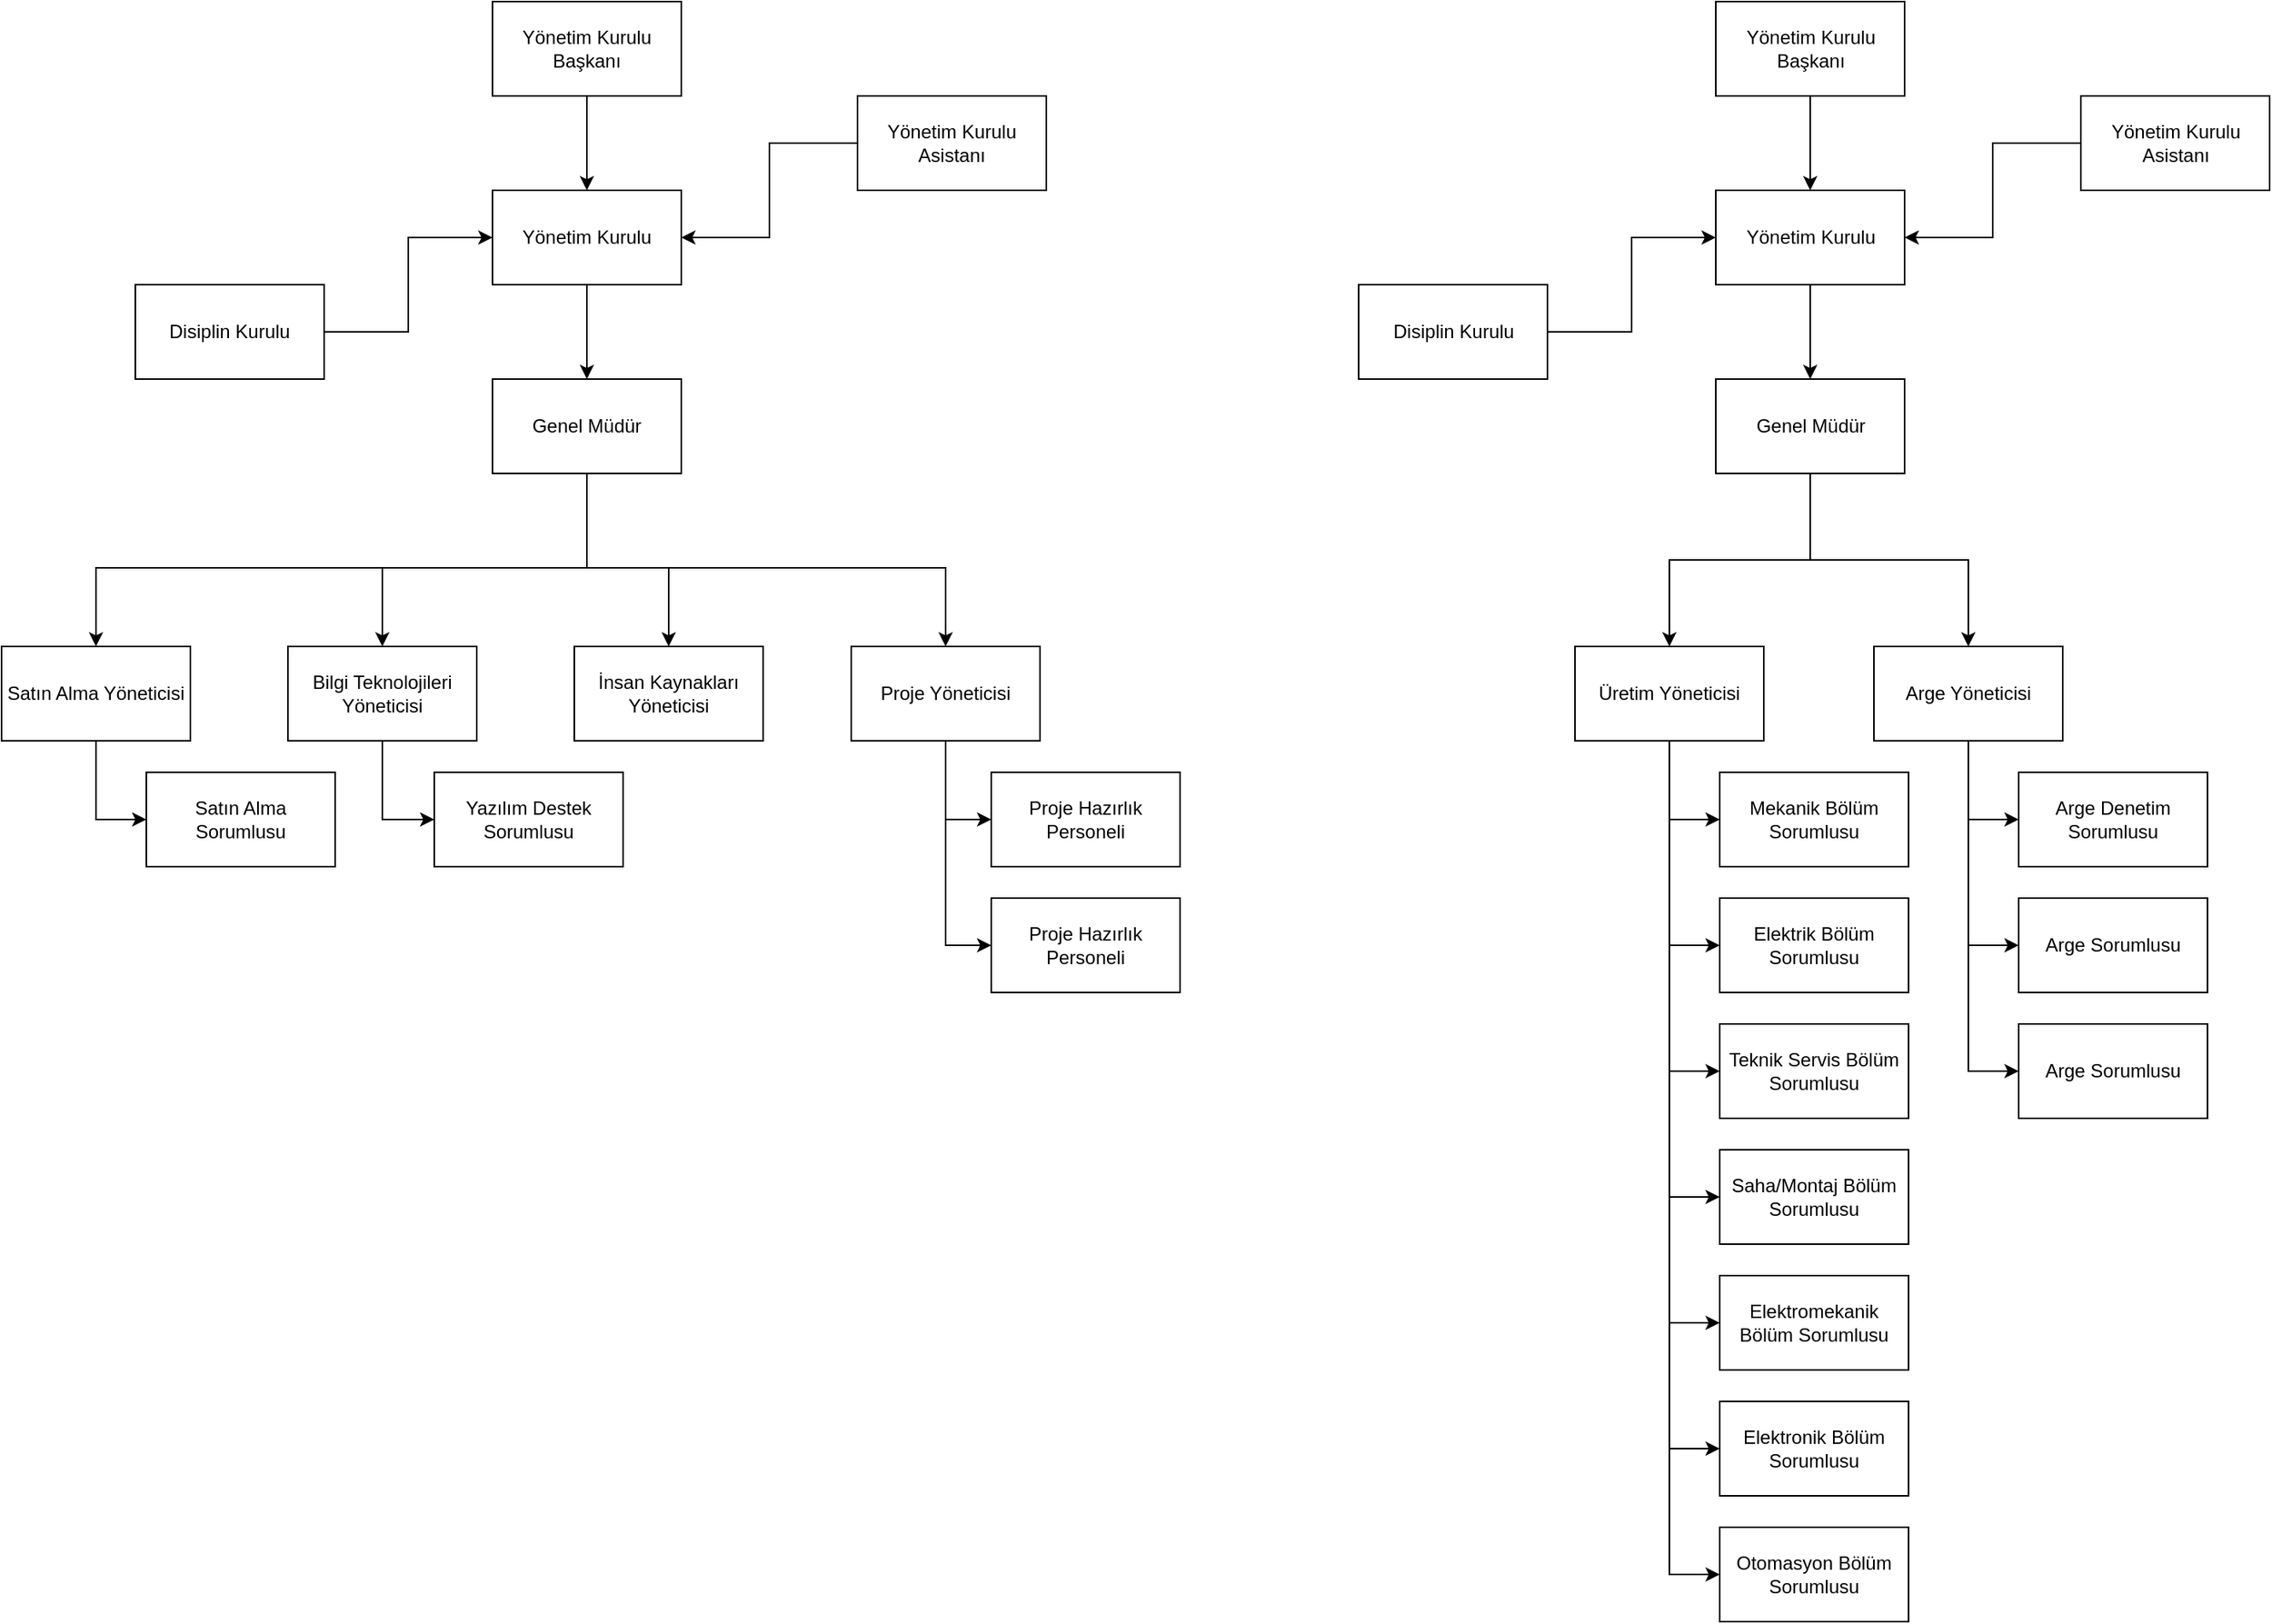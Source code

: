 <mxfile version="22.1.5" type="github">
  <diagram name="Page-1" id="5EyHI82ux-X1Fnsuormb">
    <mxGraphModel dx="2563" dy="1226" grid="1" gridSize="10" guides="1" tooltips="1" connect="1" arrows="1" fold="1" page="1" pageScale="1" pageWidth="827" pageHeight="1169" math="0" shadow="0">
      <root>
        <mxCell id="0" />
        <mxCell id="1" parent="0" />
        <mxCell id="kqMLvW4fEz_p5QoRH0F6-10" style="edgeStyle=orthogonalEdgeStyle;rounded=0;orthogonalLoop=1;jettySize=auto;html=1;" edge="1" parent="1" source="kqMLvW4fEz_p5QoRH0F6-1" target="kqMLvW4fEz_p5QoRH0F6-2">
          <mxGeometry relative="1" as="geometry" />
        </mxCell>
        <mxCell id="kqMLvW4fEz_p5QoRH0F6-1" value="Yönetim Kurulu Başkanı" style="rounded=0;whiteSpace=wrap;html=1;" vertex="1" parent="1">
          <mxGeometry x="351" y="30" width="120" height="60" as="geometry" />
        </mxCell>
        <mxCell id="kqMLvW4fEz_p5QoRH0F6-9" style="edgeStyle=orthogonalEdgeStyle;rounded=0;orthogonalLoop=1;jettySize=auto;html=1;" edge="1" parent="1" source="kqMLvW4fEz_p5QoRH0F6-2" target="kqMLvW4fEz_p5QoRH0F6-5">
          <mxGeometry relative="1" as="geometry" />
        </mxCell>
        <mxCell id="kqMLvW4fEz_p5QoRH0F6-2" value="Yönetim Kurulu" style="rounded=0;whiteSpace=wrap;html=1;" vertex="1" parent="1">
          <mxGeometry x="351" y="150" width="120" height="60" as="geometry" />
        </mxCell>
        <mxCell id="kqMLvW4fEz_p5QoRH0F6-7" style="edgeStyle=orthogonalEdgeStyle;rounded=0;orthogonalLoop=1;jettySize=auto;html=1;entryX=0;entryY=0.5;entryDx=0;entryDy=0;" edge="1" parent="1" source="kqMLvW4fEz_p5QoRH0F6-3" target="kqMLvW4fEz_p5QoRH0F6-2">
          <mxGeometry relative="1" as="geometry" />
        </mxCell>
        <mxCell id="kqMLvW4fEz_p5QoRH0F6-3" value="Disiplin Kurulu" style="rounded=0;whiteSpace=wrap;html=1;" vertex="1" parent="1">
          <mxGeometry x="124" y="210" width="120" height="60" as="geometry" />
        </mxCell>
        <mxCell id="kqMLvW4fEz_p5QoRH0F6-8" style="edgeStyle=orthogonalEdgeStyle;rounded=0;orthogonalLoop=1;jettySize=auto;html=1;entryX=1;entryY=0.5;entryDx=0;entryDy=0;" edge="1" parent="1" source="kqMLvW4fEz_p5QoRH0F6-4" target="kqMLvW4fEz_p5QoRH0F6-2">
          <mxGeometry relative="1" as="geometry" />
        </mxCell>
        <mxCell id="kqMLvW4fEz_p5QoRH0F6-4" value="Yönetim Kurulu Asistanı" style="rounded=0;whiteSpace=wrap;html=1;" vertex="1" parent="1">
          <mxGeometry x="583" y="90" width="120" height="60" as="geometry" />
        </mxCell>
        <mxCell id="kqMLvW4fEz_p5QoRH0F6-54" style="edgeStyle=orthogonalEdgeStyle;rounded=0;orthogonalLoop=1;jettySize=auto;html=1;entryX=0.5;entryY=0;entryDx=0;entryDy=0;" edge="1" parent="1" source="kqMLvW4fEz_p5QoRH0F6-5" target="kqMLvW4fEz_p5QoRH0F6-16">
          <mxGeometry relative="1" as="geometry">
            <Array as="points">
              <mxPoint x="411" y="390" />
              <mxPoint x="463" y="390" />
            </Array>
          </mxGeometry>
        </mxCell>
        <mxCell id="kqMLvW4fEz_p5QoRH0F6-56" style="edgeStyle=orthogonalEdgeStyle;rounded=0;orthogonalLoop=1;jettySize=auto;html=1;entryX=0.5;entryY=0;entryDx=0;entryDy=0;" edge="1" parent="1" source="kqMLvW4fEz_p5QoRH0F6-5" target="kqMLvW4fEz_p5QoRH0F6-11">
          <mxGeometry relative="1" as="geometry">
            <Array as="points">
              <mxPoint x="411" y="390" />
              <mxPoint x="281" y="390" />
            </Array>
          </mxGeometry>
        </mxCell>
        <mxCell id="kqMLvW4fEz_p5QoRH0F6-57" style="edgeStyle=orthogonalEdgeStyle;rounded=0;orthogonalLoop=1;jettySize=auto;html=1;entryX=0.5;entryY=0;entryDx=0;entryDy=0;" edge="1" parent="1" source="kqMLvW4fEz_p5QoRH0F6-5" target="kqMLvW4fEz_p5QoRH0F6-15">
          <mxGeometry relative="1" as="geometry">
            <Array as="points">
              <mxPoint x="411" y="390" />
              <mxPoint x="99" y="390" />
            </Array>
          </mxGeometry>
        </mxCell>
        <mxCell id="kqMLvW4fEz_p5QoRH0F6-58" style="edgeStyle=orthogonalEdgeStyle;rounded=0;orthogonalLoop=1;jettySize=auto;html=1;entryX=0.5;entryY=0;entryDx=0;entryDy=0;" edge="1" parent="1" source="kqMLvW4fEz_p5QoRH0F6-5" target="kqMLvW4fEz_p5QoRH0F6-13">
          <mxGeometry relative="1" as="geometry">
            <Array as="points">
              <mxPoint x="411" y="390" />
              <mxPoint x="639" y="390" />
            </Array>
          </mxGeometry>
        </mxCell>
        <mxCell id="kqMLvW4fEz_p5QoRH0F6-5" value="Genel Müdür" style="rounded=0;whiteSpace=wrap;html=1;" vertex="1" parent="1">
          <mxGeometry x="351" y="270" width="120" height="60" as="geometry" />
        </mxCell>
        <mxCell id="kqMLvW4fEz_p5QoRH0F6-49" style="edgeStyle=orthogonalEdgeStyle;rounded=0;orthogonalLoop=1;jettySize=auto;html=1;entryX=0;entryY=0.5;entryDx=0;entryDy=0;" edge="1" parent="1" source="kqMLvW4fEz_p5QoRH0F6-11" target="kqMLvW4fEz_p5QoRH0F6-47">
          <mxGeometry relative="1" as="geometry" />
        </mxCell>
        <mxCell id="kqMLvW4fEz_p5QoRH0F6-11" value="Bilgi Teknolojileri Yöneticisi" style="rounded=0;whiteSpace=wrap;html=1;" vertex="1" parent="1">
          <mxGeometry x="221" y="440" width="120" height="60" as="geometry" />
        </mxCell>
        <mxCell id="kqMLvW4fEz_p5QoRH0F6-28" style="edgeStyle=orthogonalEdgeStyle;rounded=0;orthogonalLoop=1;jettySize=auto;html=1;entryX=0;entryY=0.5;entryDx=0;entryDy=0;" edge="1" parent="1" source="kqMLvW4fEz_p5QoRH0F6-12" target="kqMLvW4fEz_p5QoRH0F6-24">
          <mxGeometry relative="1" as="geometry" />
        </mxCell>
        <mxCell id="kqMLvW4fEz_p5QoRH0F6-29" style="edgeStyle=orthogonalEdgeStyle;rounded=0;orthogonalLoop=1;jettySize=auto;html=1;entryX=0;entryY=0.5;entryDx=0;entryDy=0;" edge="1" parent="1" source="kqMLvW4fEz_p5QoRH0F6-12" target="kqMLvW4fEz_p5QoRH0F6-25">
          <mxGeometry relative="1" as="geometry" />
        </mxCell>
        <mxCell id="kqMLvW4fEz_p5QoRH0F6-30" style="edgeStyle=orthogonalEdgeStyle;rounded=0;orthogonalLoop=1;jettySize=auto;html=1;entryX=0;entryY=0.5;entryDx=0;entryDy=0;" edge="1" parent="1" source="kqMLvW4fEz_p5QoRH0F6-12" target="kqMLvW4fEz_p5QoRH0F6-26">
          <mxGeometry relative="1" as="geometry" />
        </mxCell>
        <mxCell id="kqMLvW4fEz_p5QoRH0F6-12" value="Arge Yöneticisi" style="rounded=0;whiteSpace=wrap;html=1;" vertex="1" parent="1">
          <mxGeometry x="1229" y="440" width="120" height="60" as="geometry" />
        </mxCell>
        <mxCell id="kqMLvW4fEz_p5QoRH0F6-51" style="edgeStyle=orthogonalEdgeStyle;rounded=0;orthogonalLoop=1;jettySize=auto;html=1;entryX=0;entryY=0.5;entryDx=0;entryDy=0;" edge="1" parent="1" source="kqMLvW4fEz_p5QoRH0F6-13" target="kqMLvW4fEz_p5QoRH0F6-50">
          <mxGeometry relative="1" as="geometry" />
        </mxCell>
        <mxCell id="kqMLvW4fEz_p5QoRH0F6-53" style="edgeStyle=orthogonalEdgeStyle;rounded=0;orthogonalLoop=1;jettySize=auto;html=1;entryX=0;entryY=0.5;entryDx=0;entryDy=0;" edge="1" parent="1" source="kqMLvW4fEz_p5QoRH0F6-13" target="kqMLvW4fEz_p5QoRH0F6-52">
          <mxGeometry relative="1" as="geometry" />
        </mxCell>
        <mxCell id="kqMLvW4fEz_p5QoRH0F6-13" value="Proje Yöneticisi" style="rounded=0;whiteSpace=wrap;html=1;" vertex="1" parent="1">
          <mxGeometry x="579" y="440" width="120" height="60" as="geometry" />
        </mxCell>
        <mxCell id="kqMLvW4fEz_p5QoRH0F6-34" style="edgeStyle=orthogonalEdgeStyle;rounded=0;orthogonalLoop=1;jettySize=auto;html=1;entryX=0;entryY=0.5;entryDx=0;entryDy=0;" edge="1" parent="1" source="kqMLvW4fEz_p5QoRH0F6-14" target="kqMLvW4fEz_p5QoRH0F6-31">
          <mxGeometry relative="1" as="geometry" />
        </mxCell>
        <mxCell id="kqMLvW4fEz_p5QoRH0F6-35" style="edgeStyle=orthogonalEdgeStyle;rounded=0;orthogonalLoop=1;jettySize=auto;html=1;entryX=0;entryY=0.5;entryDx=0;entryDy=0;" edge="1" parent="1" source="kqMLvW4fEz_p5QoRH0F6-14" target="kqMLvW4fEz_p5QoRH0F6-32">
          <mxGeometry relative="1" as="geometry" />
        </mxCell>
        <mxCell id="kqMLvW4fEz_p5QoRH0F6-36" style="edgeStyle=orthogonalEdgeStyle;rounded=0;orthogonalLoop=1;jettySize=auto;html=1;entryX=0;entryY=0.5;entryDx=0;entryDy=0;" edge="1" parent="1" source="kqMLvW4fEz_p5QoRH0F6-14" target="kqMLvW4fEz_p5QoRH0F6-33">
          <mxGeometry relative="1" as="geometry" />
        </mxCell>
        <mxCell id="kqMLvW4fEz_p5QoRH0F6-39" style="edgeStyle=orthogonalEdgeStyle;rounded=0;orthogonalLoop=1;jettySize=auto;html=1;entryX=0;entryY=0.5;entryDx=0;entryDy=0;" edge="1" parent="1" source="kqMLvW4fEz_p5QoRH0F6-14" target="kqMLvW4fEz_p5QoRH0F6-38">
          <mxGeometry relative="1" as="geometry" />
        </mxCell>
        <mxCell id="kqMLvW4fEz_p5QoRH0F6-40" style="edgeStyle=orthogonalEdgeStyle;rounded=0;orthogonalLoop=1;jettySize=auto;html=1;entryX=0;entryY=0.5;entryDx=0;entryDy=0;" edge="1" parent="1" source="kqMLvW4fEz_p5QoRH0F6-14" target="kqMLvW4fEz_p5QoRH0F6-37">
          <mxGeometry relative="1" as="geometry" />
        </mxCell>
        <mxCell id="kqMLvW4fEz_p5QoRH0F6-43" style="edgeStyle=orthogonalEdgeStyle;rounded=0;orthogonalLoop=1;jettySize=auto;html=1;entryX=0;entryY=0.5;entryDx=0;entryDy=0;" edge="1" parent="1" source="kqMLvW4fEz_p5QoRH0F6-14" target="kqMLvW4fEz_p5QoRH0F6-41">
          <mxGeometry relative="1" as="geometry" />
        </mxCell>
        <mxCell id="kqMLvW4fEz_p5QoRH0F6-44" style="edgeStyle=orthogonalEdgeStyle;rounded=0;orthogonalLoop=1;jettySize=auto;html=1;entryX=0;entryY=0.5;entryDx=0;entryDy=0;" edge="1" parent="1" source="kqMLvW4fEz_p5QoRH0F6-14" target="kqMLvW4fEz_p5QoRH0F6-42">
          <mxGeometry relative="1" as="geometry" />
        </mxCell>
        <mxCell id="kqMLvW4fEz_p5QoRH0F6-14" value="Üretim Yöneticisi" style="rounded=0;whiteSpace=wrap;html=1;" vertex="1" parent="1">
          <mxGeometry x="1039" y="440" width="120" height="60" as="geometry" />
        </mxCell>
        <mxCell id="kqMLvW4fEz_p5QoRH0F6-46" style="edgeStyle=orthogonalEdgeStyle;rounded=0;orthogonalLoop=1;jettySize=auto;html=1;entryX=0;entryY=0.5;entryDx=0;entryDy=0;" edge="1" parent="1" source="kqMLvW4fEz_p5QoRH0F6-15" target="kqMLvW4fEz_p5QoRH0F6-45">
          <mxGeometry relative="1" as="geometry" />
        </mxCell>
        <mxCell id="kqMLvW4fEz_p5QoRH0F6-15" value="Satın Alma Yöneticisi" style="rounded=0;whiteSpace=wrap;html=1;" vertex="1" parent="1">
          <mxGeometry x="39" y="440" width="120" height="60" as="geometry" />
        </mxCell>
        <mxCell id="kqMLvW4fEz_p5QoRH0F6-16" value="İnsan Kaynakları Yöneticisi" style="rounded=0;whiteSpace=wrap;html=1;" vertex="1" parent="1">
          <mxGeometry x="403" y="440" width="120" height="60" as="geometry" />
        </mxCell>
        <mxCell id="kqMLvW4fEz_p5QoRH0F6-24" value="Arge Denetim Sorumlusu" style="rounded=0;whiteSpace=wrap;html=1;" vertex="1" parent="1">
          <mxGeometry x="1321" y="520" width="120" height="60" as="geometry" />
        </mxCell>
        <mxCell id="kqMLvW4fEz_p5QoRH0F6-25" value="Arge Sorumlusu" style="rounded=0;whiteSpace=wrap;html=1;" vertex="1" parent="1">
          <mxGeometry x="1321" y="600" width="120" height="60" as="geometry" />
        </mxCell>
        <mxCell id="kqMLvW4fEz_p5QoRH0F6-26" value="Arge Sorumlusu" style="rounded=0;whiteSpace=wrap;html=1;" vertex="1" parent="1">
          <mxGeometry x="1321" y="680" width="120" height="60" as="geometry" />
        </mxCell>
        <mxCell id="kqMLvW4fEz_p5QoRH0F6-31" value="Mekanik Bölüm Sorumlusu" style="rounded=0;whiteSpace=wrap;html=1;" vertex="1" parent="1">
          <mxGeometry x="1131" y="520" width="120" height="60" as="geometry" />
        </mxCell>
        <mxCell id="kqMLvW4fEz_p5QoRH0F6-32" value="Elektrik Bölüm Sorumlusu" style="rounded=0;whiteSpace=wrap;html=1;" vertex="1" parent="1">
          <mxGeometry x="1131" y="600" width="120" height="60" as="geometry" />
        </mxCell>
        <mxCell id="kqMLvW4fEz_p5QoRH0F6-33" value="Teknik Servis Bölüm Sorumlusu" style="rounded=0;whiteSpace=wrap;html=1;" vertex="1" parent="1">
          <mxGeometry x="1131" y="680" width="120" height="60" as="geometry" />
        </mxCell>
        <mxCell id="kqMLvW4fEz_p5QoRH0F6-37" value="Saha/Montaj Bölüm Sorumlusu" style="rounded=0;whiteSpace=wrap;html=1;" vertex="1" parent="1">
          <mxGeometry x="1131" y="760" width="120" height="60" as="geometry" />
        </mxCell>
        <mxCell id="kqMLvW4fEz_p5QoRH0F6-38" value="Elektromekanik Bölüm Sorumlusu" style="rounded=0;whiteSpace=wrap;html=1;" vertex="1" parent="1">
          <mxGeometry x="1131" y="840" width="120" height="60" as="geometry" />
        </mxCell>
        <mxCell id="kqMLvW4fEz_p5QoRH0F6-41" value="Elektronik Bölüm Sorumlusu" style="rounded=0;whiteSpace=wrap;html=1;" vertex="1" parent="1">
          <mxGeometry x="1131" y="920" width="120" height="60" as="geometry" />
        </mxCell>
        <mxCell id="kqMLvW4fEz_p5QoRH0F6-42" value="Otomasyon Bölüm Sorumlusu" style="rounded=0;whiteSpace=wrap;html=1;" vertex="1" parent="1">
          <mxGeometry x="1131" y="1000" width="120" height="60" as="geometry" />
        </mxCell>
        <mxCell id="kqMLvW4fEz_p5QoRH0F6-45" value="Satın Alma Sorumlusu" style="rounded=0;whiteSpace=wrap;html=1;" vertex="1" parent="1">
          <mxGeometry x="131" y="520" width="120" height="60" as="geometry" />
        </mxCell>
        <mxCell id="kqMLvW4fEz_p5QoRH0F6-47" value="Yazılım Destek Sorumlusu" style="rounded=0;whiteSpace=wrap;html=1;" vertex="1" parent="1">
          <mxGeometry x="314" y="520" width="120" height="60" as="geometry" />
        </mxCell>
        <mxCell id="kqMLvW4fEz_p5QoRH0F6-50" value="Proje Hazırlık Personeli" style="rounded=0;whiteSpace=wrap;html=1;" vertex="1" parent="1">
          <mxGeometry x="668" y="520" width="120" height="60" as="geometry" />
        </mxCell>
        <mxCell id="kqMLvW4fEz_p5QoRH0F6-52" value="Proje Hazırlık Personeli" style="rounded=0;whiteSpace=wrap;html=1;" vertex="1" parent="1">
          <mxGeometry x="668" y="600" width="120" height="60" as="geometry" />
        </mxCell>
        <mxCell id="kqMLvW4fEz_p5QoRH0F6-59" style="edgeStyle=orthogonalEdgeStyle;rounded=0;orthogonalLoop=1;jettySize=auto;html=1;" edge="1" parent="1" source="kqMLvW4fEz_p5QoRH0F6-60" target="kqMLvW4fEz_p5QoRH0F6-62">
          <mxGeometry relative="1" as="geometry" />
        </mxCell>
        <mxCell id="kqMLvW4fEz_p5QoRH0F6-60" value="Yönetim Kurulu Başkanı" style="rounded=0;whiteSpace=wrap;html=1;" vertex="1" parent="1">
          <mxGeometry x="1128.5" y="30" width="120" height="60" as="geometry" />
        </mxCell>
        <mxCell id="kqMLvW4fEz_p5QoRH0F6-61" style="edgeStyle=orthogonalEdgeStyle;rounded=0;orthogonalLoop=1;jettySize=auto;html=1;" edge="1" parent="1" source="kqMLvW4fEz_p5QoRH0F6-62" target="kqMLvW4fEz_p5QoRH0F6-67">
          <mxGeometry relative="1" as="geometry" />
        </mxCell>
        <mxCell id="kqMLvW4fEz_p5QoRH0F6-62" value="Yönetim Kurulu" style="rounded=0;whiteSpace=wrap;html=1;" vertex="1" parent="1">
          <mxGeometry x="1128.5" y="150" width="120" height="60" as="geometry" />
        </mxCell>
        <mxCell id="kqMLvW4fEz_p5QoRH0F6-63" style="edgeStyle=orthogonalEdgeStyle;rounded=0;orthogonalLoop=1;jettySize=auto;html=1;entryX=0;entryY=0.5;entryDx=0;entryDy=0;" edge="1" parent="1" source="kqMLvW4fEz_p5QoRH0F6-64" target="kqMLvW4fEz_p5QoRH0F6-62">
          <mxGeometry relative="1" as="geometry" />
        </mxCell>
        <mxCell id="kqMLvW4fEz_p5QoRH0F6-64" value="Disiplin Kurulu" style="rounded=0;whiteSpace=wrap;html=1;" vertex="1" parent="1">
          <mxGeometry x="901.5" y="210" width="120" height="60" as="geometry" />
        </mxCell>
        <mxCell id="kqMLvW4fEz_p5QoRH0F6-65" style="edgeStyle=orthogonalEdgeStyle;rounded=0;orthogonalLoop=1;jettySize=auto;html=1;entryX=1;entryY=0.5;entryDx=0;entryDy=0;" edge="1" parent="1" source="kqMLvW4fEz_p5QoRH0F6-66" target="kqMLvW4fEz_p5QoRH0F6-62">
          <mxGeometry relative="1" as="geometry" />
        </mxCell>
        <mxCell id="kqMLvW4fEz_p5QoRH0F6-66" value="Yönetim Kurulu Asistanı" style="rounded=0;whiteSpace=wrap;html=1;" vertex="1" parent="1">
          <mxGeometry x="1360.5" y="90" width="120" height="60" as="geometry" />
        </mxCell>
        <mxCell id="kqMLvW4fEz_p5QoRH0F6-68" style="edgeStyle=orthogonalEdgeStyle;rounded=0;orthogonalLoop=1;jettySize=auto;html=1;entryX=0.5;entryY=0;entryDx=0;entryDy=0;" edge="1" parent="1" source="kqMLvW4fEz_p5QoRH0F6-67" target="kqMLvW4fEz_p5QoRH0F6-14">
          <mxGeometry relative="1" as="geometry" />
        </mxCell>
        <mxCell id="kqMLvW4fEz_p5QoRH0F6-69" style="edgeStyle=orthogonalEdgeStyle;rounded=0;orthogonalLoop=1;jettySize=auto;html=1;entryX=0.5;entryY=0;entryDx=0;entryDy=0;" edge="1" parent="1" source="kqMLvW4fEz_p5QoRH0F6-67" target="kqMLvW4fEz_p5QoRH0F6-12">
          <mxGeometry relative="1" as="geometry" />
        </mxCell>
        <mxCell id="kqMLvW4fEz_p5QoRH0F6-67" value="Genel Müdür" style="rounded=0;whiteSpace=wrap;html=1;" vertex="1" parent="1">
          <mxGeometry x="1128.5" y="270" width="120" height="60" as="geometry" />
        </mxCell>
      </root>
    </mxGraphModel>
  </diagram>
</mxfile>
